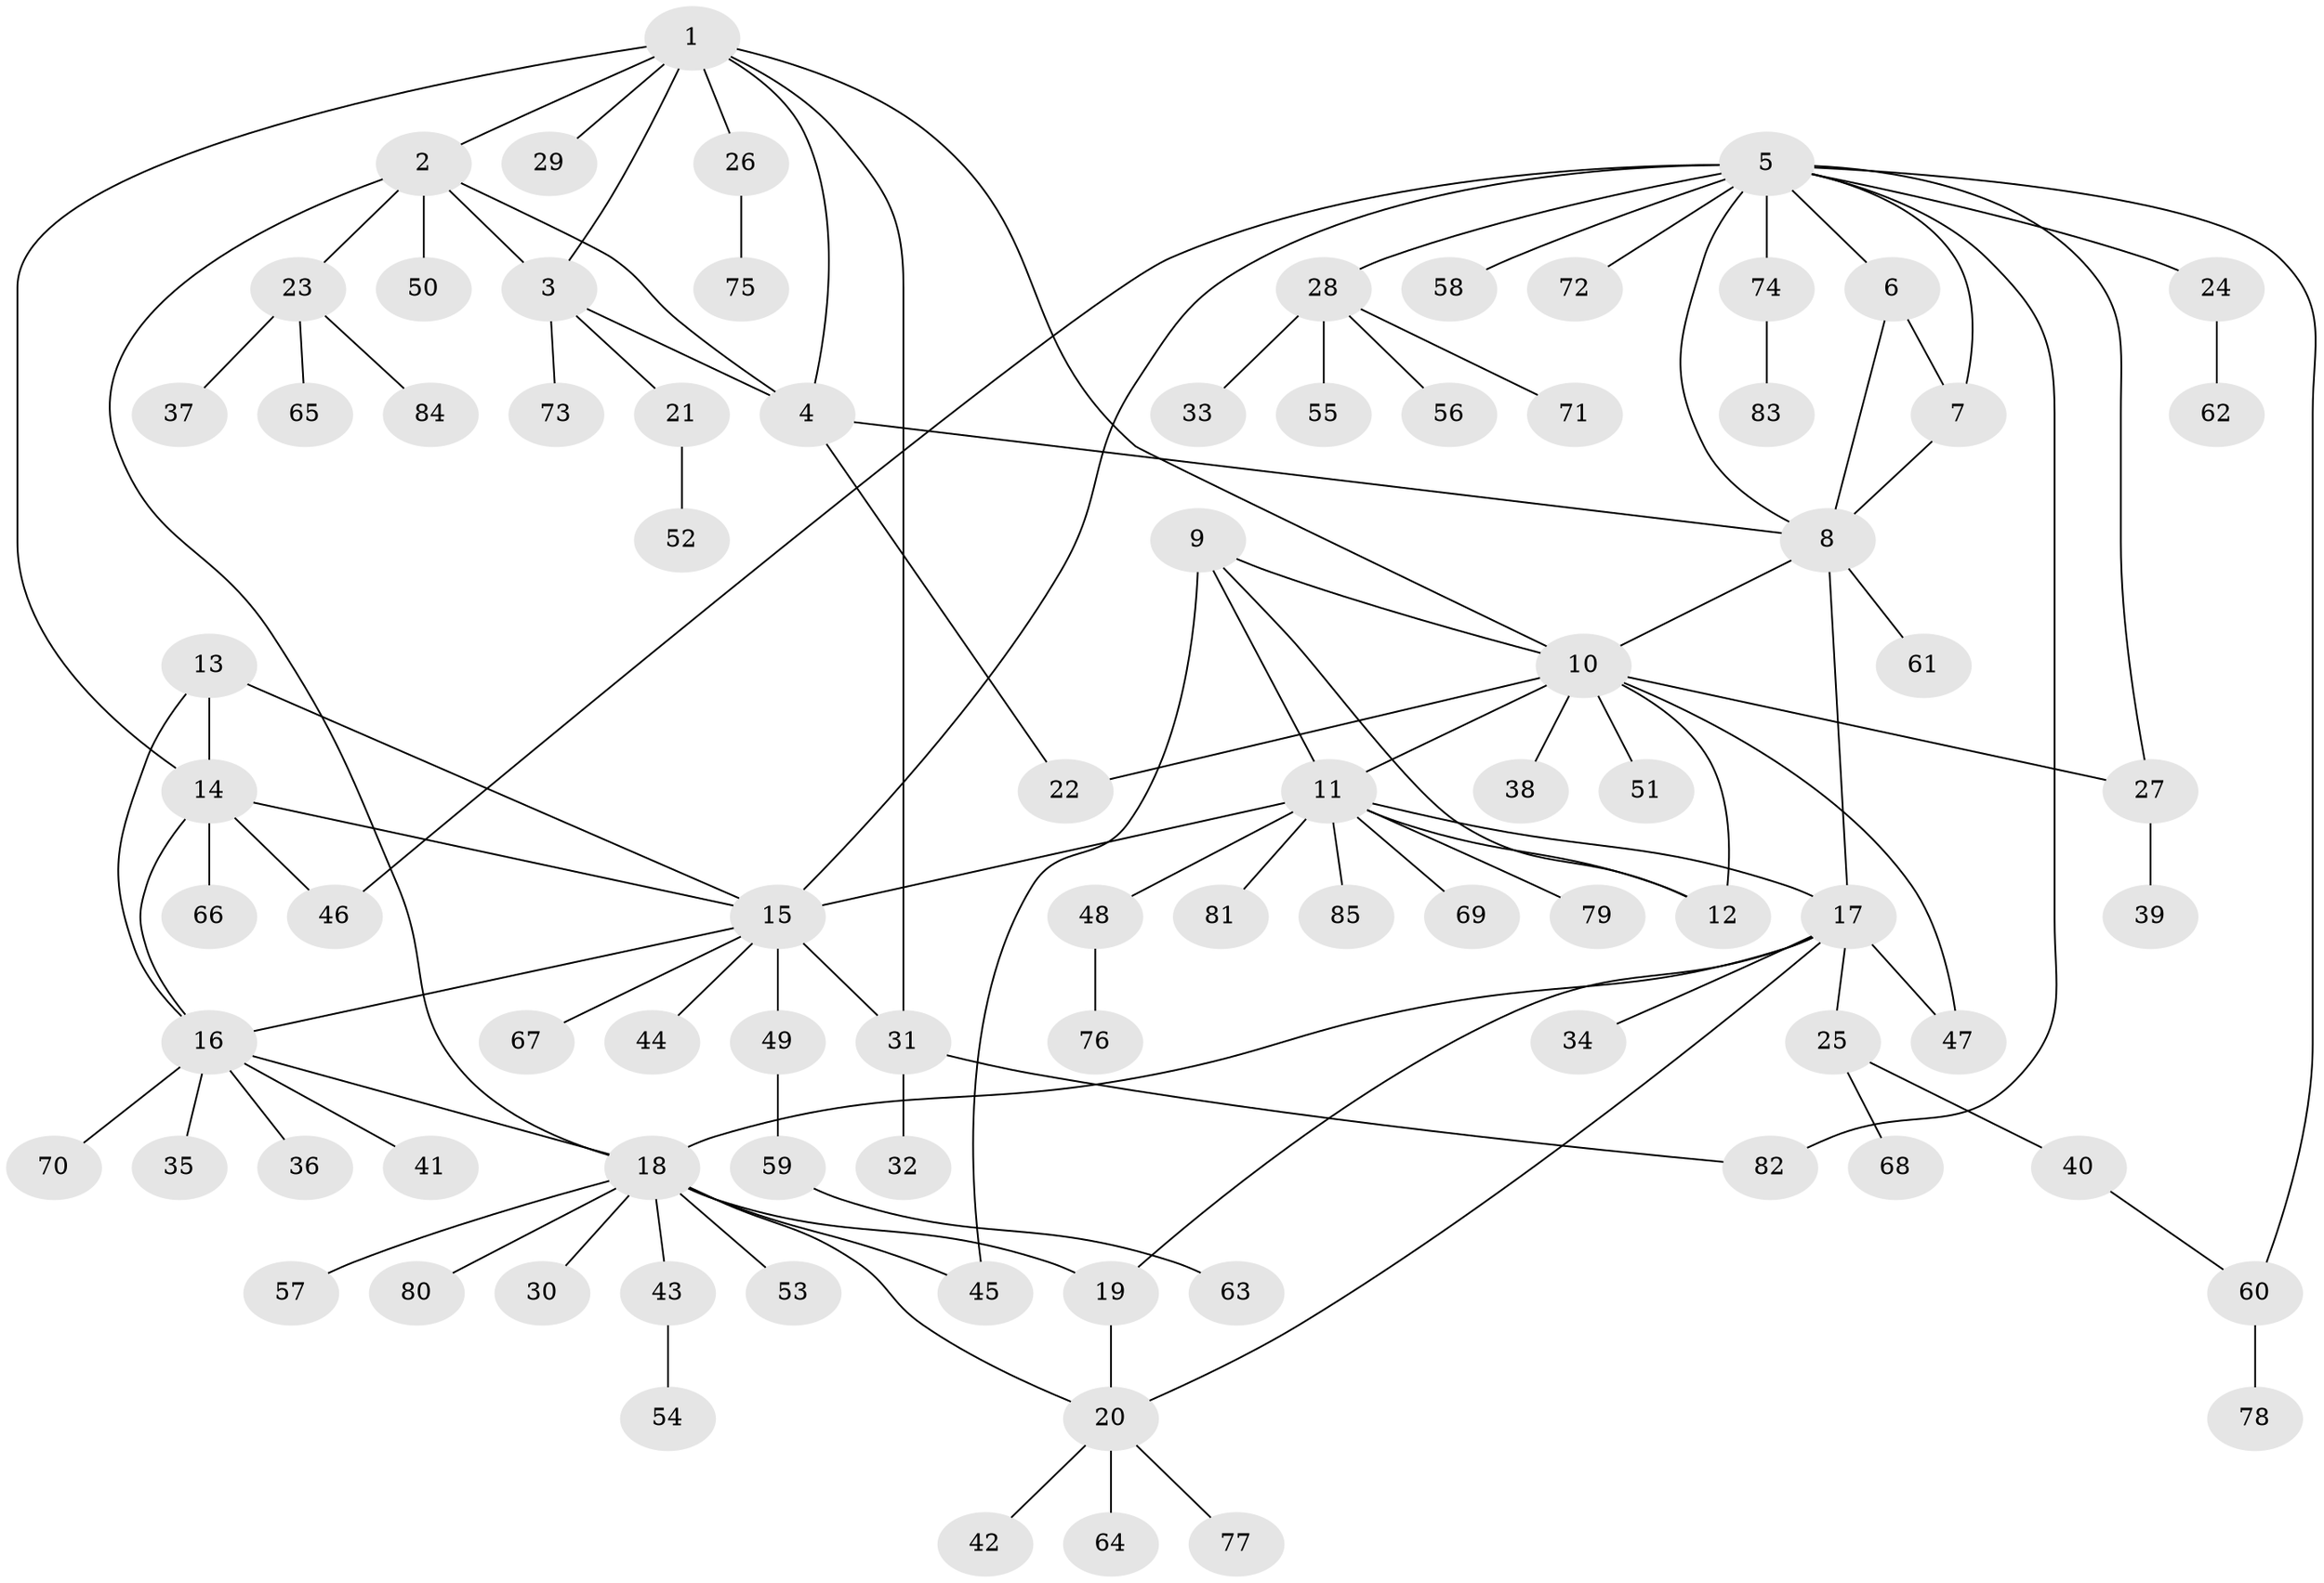 // coarse degree distribution, {8: 0.0392156862745098, 4: 0.058823529411764705, 12: 0.0196078431372549, 2: 0.1568627450980392, 5: 0.0196078431372549, 6: 0.0392156862745098, 9: 0.0196078431372549, 14: 0.0196078431372549, 1: 0.5686274509803921, 3: 0.058823529411764705}
// Generated by graph-tools (version 1.1) at 2025/19/03/04/25 18:19:27]
// undirected, 85 vertices, 113 edges
graph export_dot {
graph [start="1"]
  node [color=gray90,style=filled];
  1;
  2;
  3;
  4;
  5;
  6;
  7;
  8;
  9;
  10;
  11;
  12;
  13;
  14;
  15;
  16;
  17;
  18;
  19;
  20;
  21;
  22;
  23;
  24;
  25;
  26;
  27;
  28;
  29;
  30;
  31;
  32;
  33;
  34;
  35;
  36;
  37;
  38;
  39;
  40;
  41;
  42;
  43;
  44;
  45;
  46;
  47;
  48;
  49;
  50;
  51;
  52;
  53;
  54;
  55;
  56;
  57;
  58;
  59;
  60;
  61;
  62;
  63;
  64;
  65;
  66;
  67;
  68;
  69;
  70;
  71;
  72;
  73;
  74;
  75;
  76;
  77;
  78;
  79;
  80;
  81;
  82;
  83;
  84;
  85;
  1 -- 2;
  1 -- 3;
  1 -- 4;
  1 -- 10;
  1 -- 14;
  1 -- 26;
  1 -- 29;
  1 -- 31;
  2 -- 3;
  2 -- 4;
  2 -- 18;
  2 -- 23;
  2 -- 50;
  3 -- 4;
  3 -- 21;
  3 -- 73;
  4 -- 8;
  4 -- 22;
  5 -- 6;
  5 -- 7;
  5 -- 8;
  5 -- 15;
  5 -- 24;
  5 -- 27;
  5 -- 28;
  5 -- 46;
  5 -- 58;
  5 -- 60;
  5 -- 72;
  5 -- 74;
  5 -- 82;
  6 -- 7;
  6 -- 8;
  7 -- 8;
  8 -- 10;
  8 -- 17;
  8 -- 61;
  9 -- 10;
  9 -- 11;
  9 -- 12;
  9 -- 45;
  10 -- 11;
  10 -- 12;
  10 -- 22;
  10 -- 27;
  10 -- 38;
  10 -- 47;
  10 -- 51;
  11 -- 12;
  11 -- 15;
  11 -- 17;
  11 -- 48;
  11 -- 69;
  11 -- 79;
  11 -- 81;
  11 -- 85;
  13 -- 14;
  13 -- 15;
  13 -- 16;
  14 -- 15;
  14 -- 16;
  14 -- 46;
  14 -- 66;
  15 -- 16;
  15 -- 31;
  15 -- 44;
  15 -- 49;
  15 -- 67;
  16 -- 18;
  16 -- 35;
  16 -- 36;
  16 -- 41;
  16 -- 70;
  17 -- 18;
  17 -- 19;
  17 -- 20;
  17 -- 25;
  17 -- 34;
  17 -- 47;
  18 -- 19;
  18 -- 20;
  18 -- 30;
  18 -- 43;
  18 -- 45;
  18 -- 53;
  18 -- 57;
  18 -- 80;
  19 -- 20;
  20 -- 42;
  20 -- 64;
  20 -- 77;
  21 -- 52;
  23 -- 37;
  23 -- 65;
  23 -- 84;
  24 -- 62;
  25 -- 40;
  25 -- 68;
  26 -- 75;
  27 -- 39;
  28 -- 33;
  28 -- 55;
  28 -- 56;
  28 -- 71;
  31 -- 32;
  31 -- 82;
  40 -- 60;
  43 -- 54;
  48 -- 76;
  49 -- 59;
  59 -- 63;
  60 -- 78;
  74 -- 83;
}
